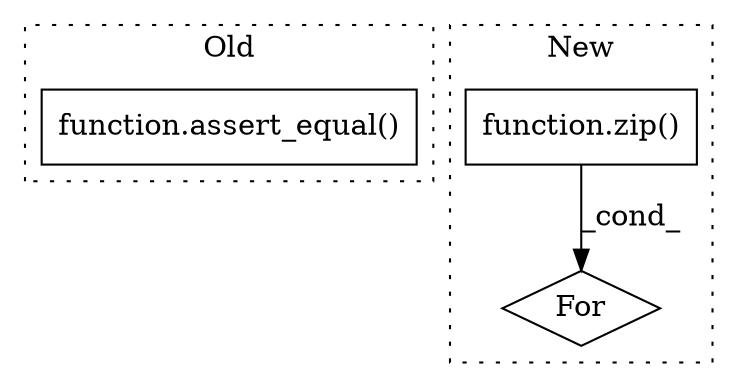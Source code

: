 digraph G {
subgraph cluster0 {
1 [label="function.assert_equal()" a="75" s="9167,9206" l="13,1" shape="box"];
label = "Old";
style="dotted";
}
subgraph cluster1 {
2 [label="For" a="107" s="9549,9603" l="4,10" shape="diamond"];
3 [label="function.zip()" a="75" s="9571,9602" l="4,1" shape="box"];
label = "New";
style="dotted";
}
3 -> 2 [label="_cond_"];
}